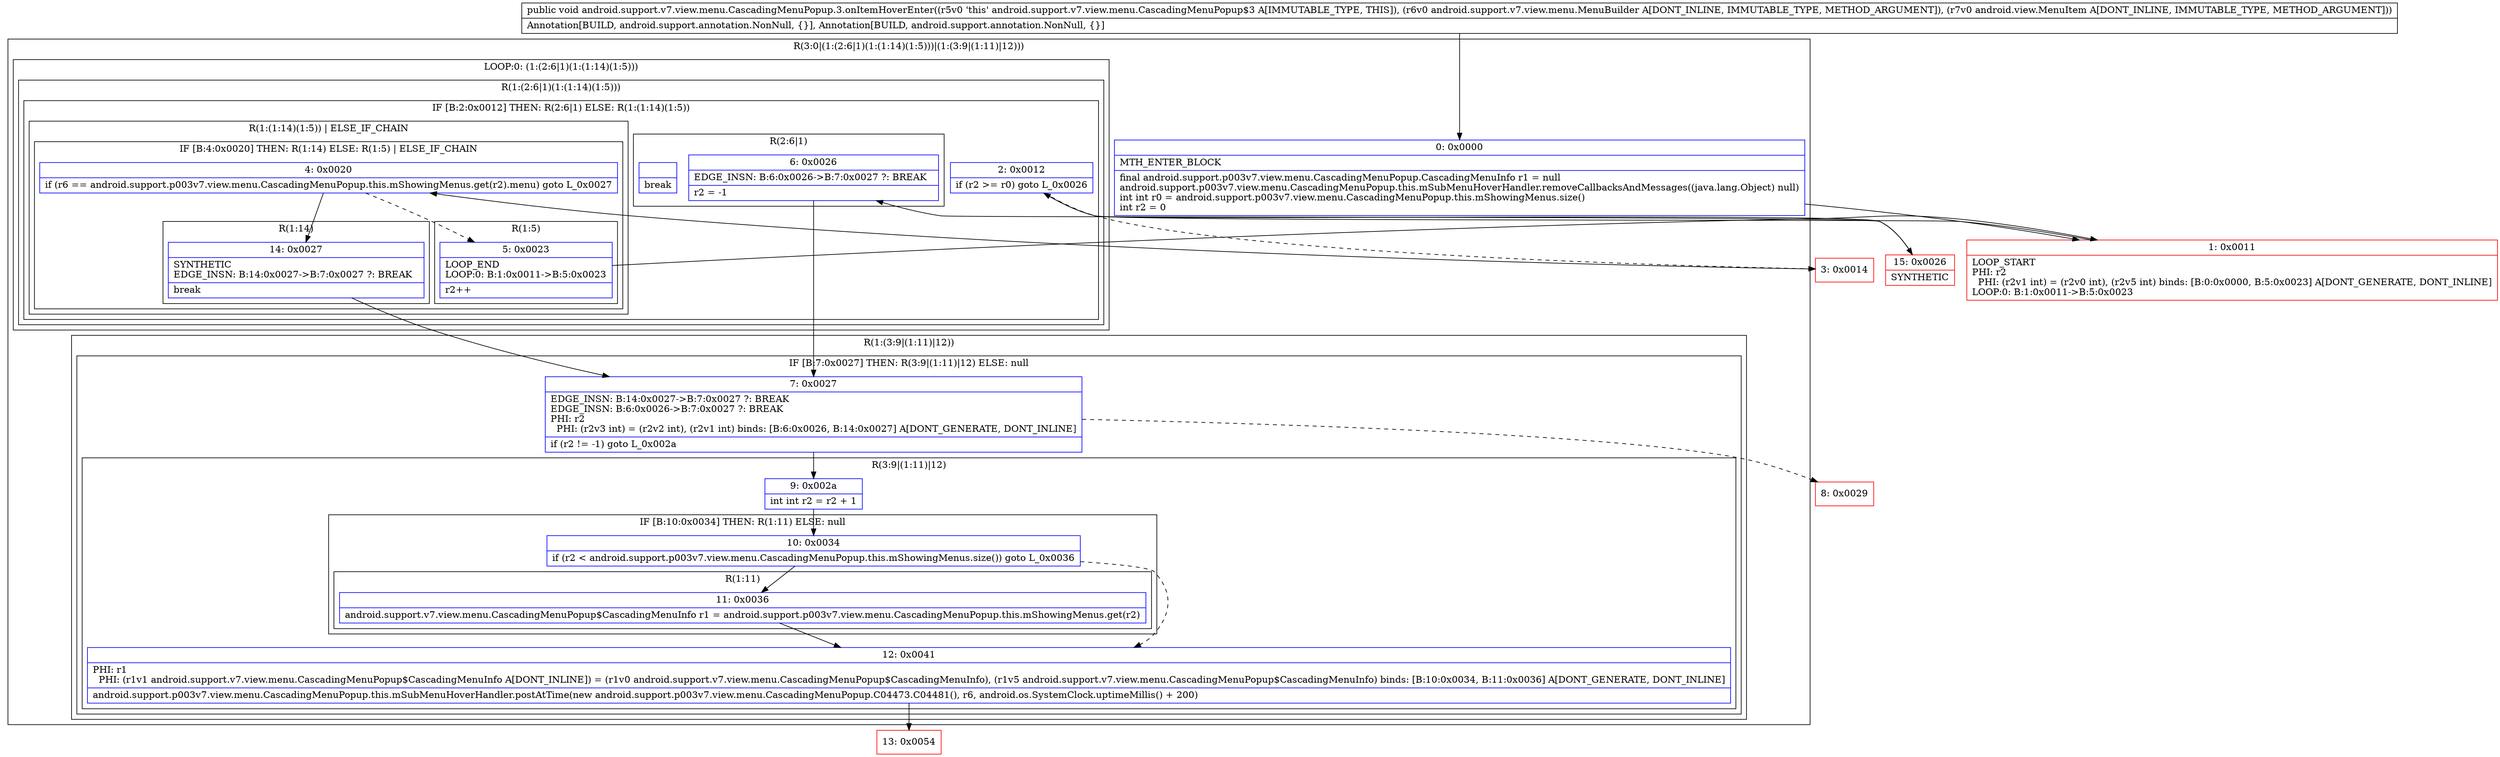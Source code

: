 digraph "CFG forandroid.support.v7.view.menu.CascadingMenuPopup.3.onItemHoverEnter(Landroid\/support\/v7\/view\/menu\/MenuBuilder;Landroid\/view\/MenuItem;)V" {
subgraph cluster_Region_471420028 {
label = "R(3:0|(1:(2:6|1)(1:(1:14)(1:5)))|(1:(3:9|(1:11)|12)))";
node [shape=record,color=blue];
Node_0 [shape=record,label="{0\:\ 0x0000|MTH_ENTER_BLOCK\l|final android.support.p003v7.view.menu.CascadingMenuPopup.CascadingMenuInfo r1 = null\landroid.support.p003v7.view.menu.CascadingMenuPopup.this.mSubMenuHoverHandler.removeCallbacksAndMessages((java.lang.Object) null)\lint int r0 = android.support.p003v7.view.menu.CascadingMenuPopup.this.mShowingMenus.size()\lint r2 = 0\l}"];
subgraph cluster_LoopRegion_278270255 {
label = "LOOP:0: (1:(2:6|1)(1:(1:14)(1:5)))";
node [shape=record,color=blue];
subgraph cluster_Region_875443440 {
label = "R(1:(2:6|1)(1:(1:14)(1:5)))";
node [shape=record,color=blue];
subgraph cluster_IfRegion_869184410 {
label = "IF [B:2:0x0012] THEN: R(2:6|1) ELSE: R(1:(1:14)(1:5))";
node [shape=record,color=blue];
Node_2 [shape=record,label="{2\:\ 0x0012|if (r2 \>= r0) goto L_0x0026\l}"];
subgraph cluster_Region_1709335347 {
label = "R(2:6|1)";
node [shape=record,color=blue];
Node_6 [shape=record,label="{6\:\ 0x0026|EDGE_INSN: B:6:0x0026\-\>B:7:0x0027 ?: BREAK  \l|r2 = \-1\l}"];
Node_InsnContainer_1001205806 [shape=record,label="{|break\l}"];
}
subgraph cluster_Region_858979200 {
label = "R(1:(1:14)(1:5)) | ELSE_IF_CHAIN\l";
node [shape=record,color=blue];
subgraph cluster_IfRegion_1329430898 {
label = "IF [B:4:0x0020] THEN: R(1:14) ELSE: R(1:5) | ELSE_IF_CHAIN\l";
node [shape=record,color=blue];
Node_4 [shape=record,label="{4\:\ 0x0020|if (r6 == android.support.p003v7.view.menu.CascadingMenuPopup.this.mShowingMenus.get(r2).menu) goto L_0x0027\l}"];
subgraph cluster_Region_328047520 {
label = "R(1:14)";
node [shape=record,color=blue];
Node_14 [shape=record,label="{14\:\ 0x0027|SYNTHETIC\lEDGE_INSN: B:14:0x0027\-\>B:7:0x0027 ?: BREAK  \l|break\l}"];
}
subgraph cluster_Region_1264838463 {
label = "R(1:5)";
node [shape=record,color=blue];
Node_5 [shape=record,label="{5\:\ 0x0023|LOOP_END\lLOOP:0: B:1:0x0011\-\>B:5:0x0023\l|r2++\l}"];
}
}
}
}
}
}
subgraph cluster_Region_1447142549 {
label = "R(1:(3:9|(1:11)|12))";
node [shape=record,color=blue];
subgraph cluster_IfRegion_153729388 {
label = "IF [B:7:0x0027] THEN: R(3:9|(1:11)|12) ELSE: null";
node [shape=record,color=blue];
Node_7 [shape=record,label="{7\:\ 0x0027|EDGE_INSN: B:14:0x0027\-\>B:7:0x0027 ?: BREAK  \lEDGE_INSN: B:6:0x0026\-\>B:7:0x0027 ?: BREAK  \lPHI: r2 \l  PHI: (r2v3 int) = (r2v2 int), (r2v1 int) binds: [B:6:0x0026, B:14:0x0027] A[DONT_GENERATE, DONT_INLINE]\l|if (r2 != \-1) goto L_0x002a\l}"];
subgraph cluster_Region_821462404 {
label = "R(3:9|(1:11)|12)";
node [shape=record,color=blue];
Node_9 [shape=record,label="{9\:\ 0x002a|int int r2 = r2 + 1\l}"];
subgraph cluster_IfRegion_2141501569 {
label = "IF [B:10:0x0034] THEN: R(1:11) ELSE: null";
node [shape=record,color=blue];
Node_10 [shape=record,label="{10\:\ 0x0034|if (r2 \< android.support.p003v7.view.menu.CascadingMenuPopup.this.mShowingMenus.size()) goto L_0x0036\l}"];
subgraph cluster_Region_383196951 {
label = "R(1:11)";
node [shape=record,color=blue];
Node_11 [shape=record,label="{11\:\ 0x0036|android.support.v7.view.menu.CascadingMenuPopup$CascadingMenuInfo r1 = android.support.p003v7.view.menu.CascadingMenuPopup.this.mShowingMenus.get(r2)\l}"];
}
}
Node_12 [shape=record,label="{12\:\ 0x0041|PHI: r1 \l  PHI: (r1v1 android.support.v7.view.menu.CascadingMenuPopup$CascadingMenuInfo A[DONT_INLINE]) = (r1v0 android.support.v7.view.menu.CascadingMenuPopup$CascadingMenuInfo), (r1v5 android.support.v7.view.menu.CascadingMenuPopup$CascadingMenuInfo) binds: [B:10:0x0034, B:11:0x0036] A[DONT_GENERATE, DONT_INLINE]\l|android.support.p003v7.view.menu.CascadingMenuPopup.this.mSubMenuHoverHandler.postAtTime(new android.support.p003v7.view.menu.CascadingMenuPopup.C04473.C04481(), r6, android.os.SystemClock.uptimeMillis() + 200)\l}"];
}
}
}
}
Node_1 [shape=record,color=red,label="{1\:\ 0x0011|LOOP_START\lPHI: r2 \l  PHI: (r2v1 int) = (r2v0 int), (r2v5 int) binds: [B:0:0x0000, B:5:0x0023] A[DONT_GENERATE, DONT_INLINE]\lLOOP:0: B:1:0x0011\-\>B:5:0x0023\l}"];
Node_3 [shape=record,color=red,label="{3\:\ 0x0014}"];
Node_8 [shape=record,color=red,label="{8\:\ 0x0029}"];
Node_13 [shape=record,color=red,label="{13\:\ 0x0054}"];
Node_15 [shape=record,color=red,label="{15\:\ 0x0026|SYNTHETIC\l}"];
MethodNode[shape=record,label="{public void android.support.v7.view.menu.CascadingMenuPopup.3.onItemHoverEnter((r5v0 'this' android.support.v7.view.menu.CascadingMenuPopup$3 A[IMMUTABLE_TYPE, THIS]), (r6v0 android.support.v7.view.menu.MenuBuilder A[DONT_INLINE, IMMUTABLE_TYPE, METHOD_ARGUMENT]), (r7v0 android.view.MenuItem A[DONT_INLINE, IMMUTABLE_TYPE, METHOD_ARGUMENT]))  | Annotation[BUILD, android.support.annotation.NonNull, \{\}], Annotation[BUILD, android.support.annotation.NonNull, \{\}]\l}"];
MethodNode -> Node_0;
Node_0 -> Node_1;
Node_2 -> Node_3[style=dashed];
Node_2 -> Node_15;
Node_6 -> Node_7;
Node_4 -> Node_5[style=dashed];
Node_4 -> Node_14;
Node_14 -> Node_7;
Node_5 -> Node_1;
Node_7 -> Node_8[style=dashed];
Node_7 -> Node_9;
Node_9 -> Node_10;
Node_10 -> Node_11;
Node_10 -> Node_12[style=dashed];
Node_11 -> Node_12;
Node_12 -> Node_13;
Node_1 -> Node_2;
Node_3 -> Node_4;
Node_15 -> Node_6;
}

